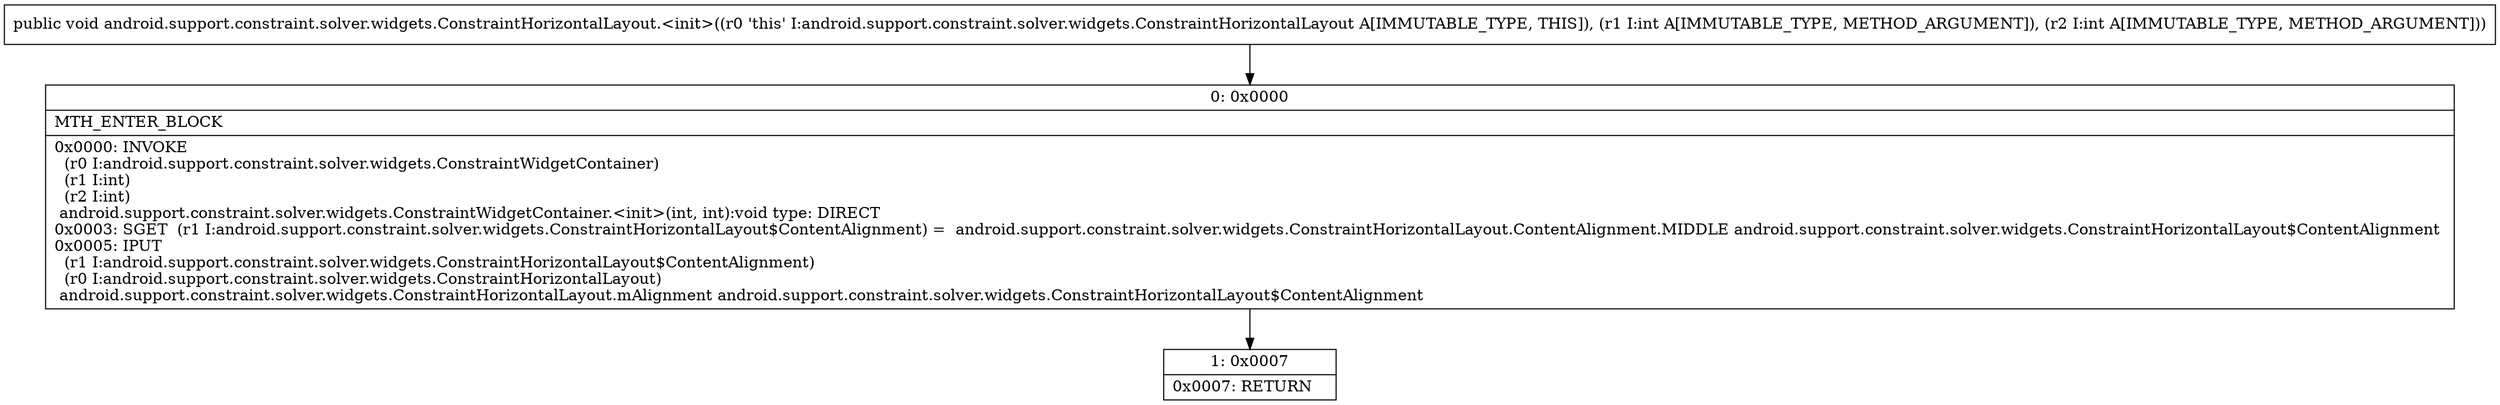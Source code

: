 digraph "CFG forandroid.support.constraint.solver.widgets.ConstraintHorizontalLayout.\<init\>(II)V" {
Node_0 [shape=record,label="{0\:\ 0x0000|MTH_ENTER_BLOCK\l|0x0000: INVOKE  \l  (r0 I:android.support.constraint.solver.widgets.ConstraintWidgetContainer)\l  (r1 I:int)\l  (r2 I:int)\l android.support.constraint.solver.widgets.ConstraintWidgetContainer.\<init\>(int, int):void type: DIRECT \l0x0003: SGET  (r1 I:android.support.constraint.solver.widgets.ConstraintHorizontalLayout$ContentAlignment) =  android.support.constraint.solver.widgets.ConstraintHorizontalLayout.ContentAlignment.MIDDLE android.support.constraint.solver.widgets.ConstraintHorizontalLayout$ContentAlignment \l0x0005: IPUT  \l  (r1 I:android.support.constraint.solver.widgets.ConstraintHorizontalLayout$ContentAlignment)\l  (r0 I:android.support.constraint.solver.widgets.ConstraintHorizontalLayout)\l android.support.constraint.solver.widgets.ConstraintHorizontalLayout.mAlignment android.support.constraint.solver.widgets.ConstraintHorizontalLayout$ContentAlignment \l}"];
Node_1 [shape=record,label="{1\:\ 0x0007|0x0007: RETURN   \l}"];
MethodNode[shape=record,label="{public void android.support.constraint.solver.widgets.ConstraintHorizontalLayout.\<init\>((r0 'this' I:android.support.constraint.solver.widgets.ConstraintHorizontalLayout A[IMMUTABLE_TYPE, THIS]), (r1 I:int A[IMMUTABLE_TYPE, METHOD_ARGUMENT]), (r2 I:int A[IMMUTABLE_TYPE, METHOD_ARGUMENT])) }"];
MethodNode -> Node_0;
Node_0 -> Node_1;
}

